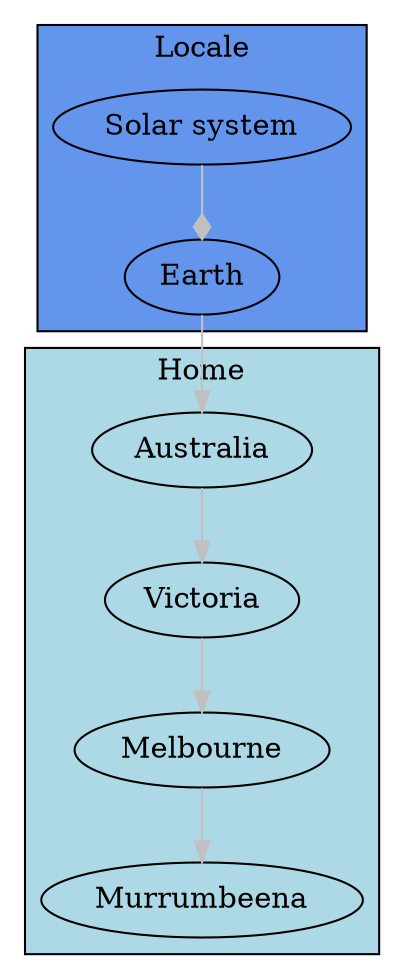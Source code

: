 digraph Perl
{
graph [ rankdir="TB" ]
node [ shape="oval" ]
edge [ color="grey" ]

subgraph "cluster_1"
{
graph [ bgcolor="cornflowerblue" label="Locale" rankdir="TB" ]
node [ shape="oval" ]
edge [ color="grey" ]

"Solar system"
"Earth"
}

subgraph "cluster_2"
{
graph [ bgcolor="lightblue" label="Home" rankdir="TB" ]
node [ shape="oval" ]
edge [ color="grey" ]

"Australia"
"Victoria"
"Melbourne"
"Murrumbeena"
}
"Solar system" -> "Earth" [ arrowhead="diamond" label="" ]
"Earth" -> "Australia" [ label="" ]
"Australia" -> "Victoria" [ label="" ]
"Victoria" -> "Melbourne" [ label="" ]
"Melbourne" -> "Murrumbeena" [ label="" ]
}
